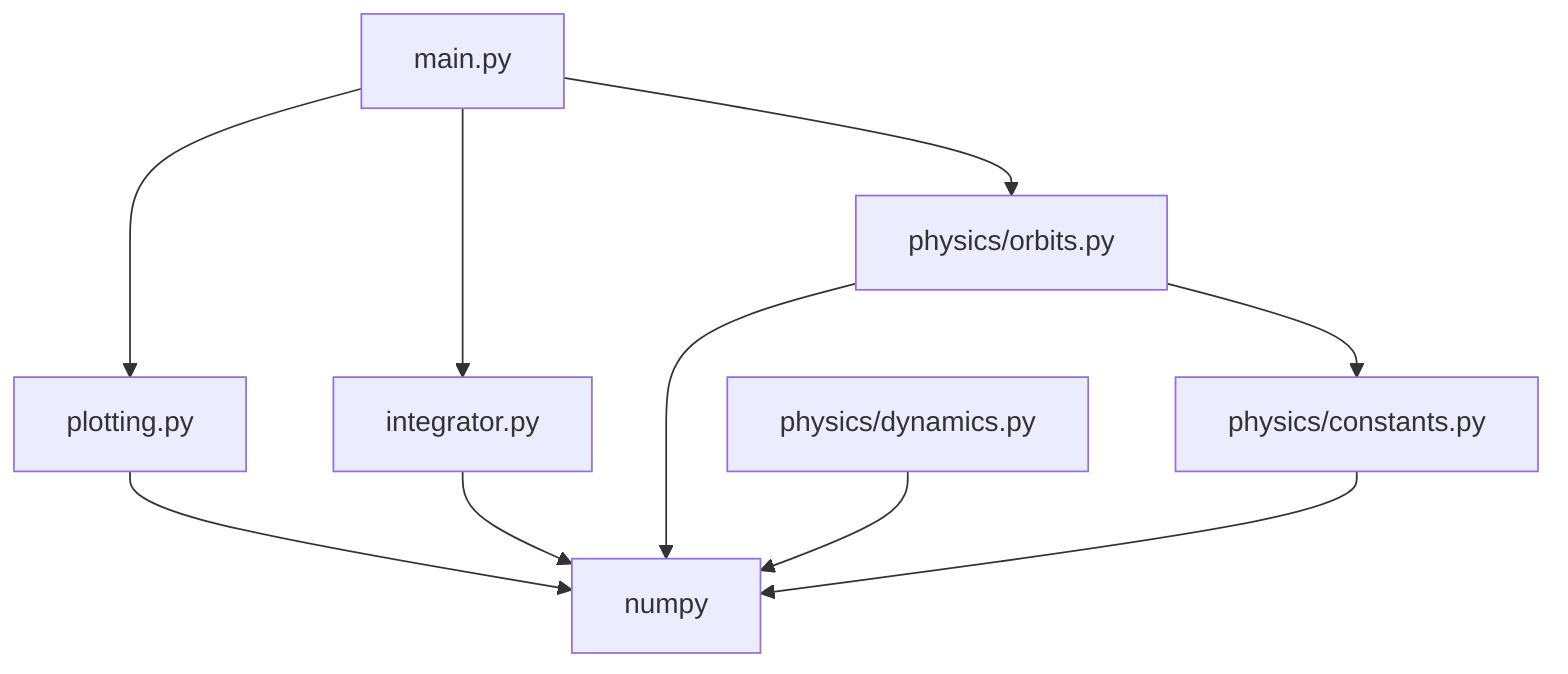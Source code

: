 graph TD
    main["main.py"]
    plotting["plotting.py"]
    integrator["integrator.py"]
    physics_orbits["physics/orbits.py"]
    physics_dynamics["physics/dynamics.py"]
    physics_constants["physics/constants.py"]
    numpy["numpy"]
    
    main --> plotting
    main --> integrator
    main --> physics_orbits
    
    plotting --> numpy
    integrator --> numpy
    physics_orbits --> physics_constants
    physics_orbits --> numpy
    physics_dynamics --> numpy
    physics_constants --> numpy